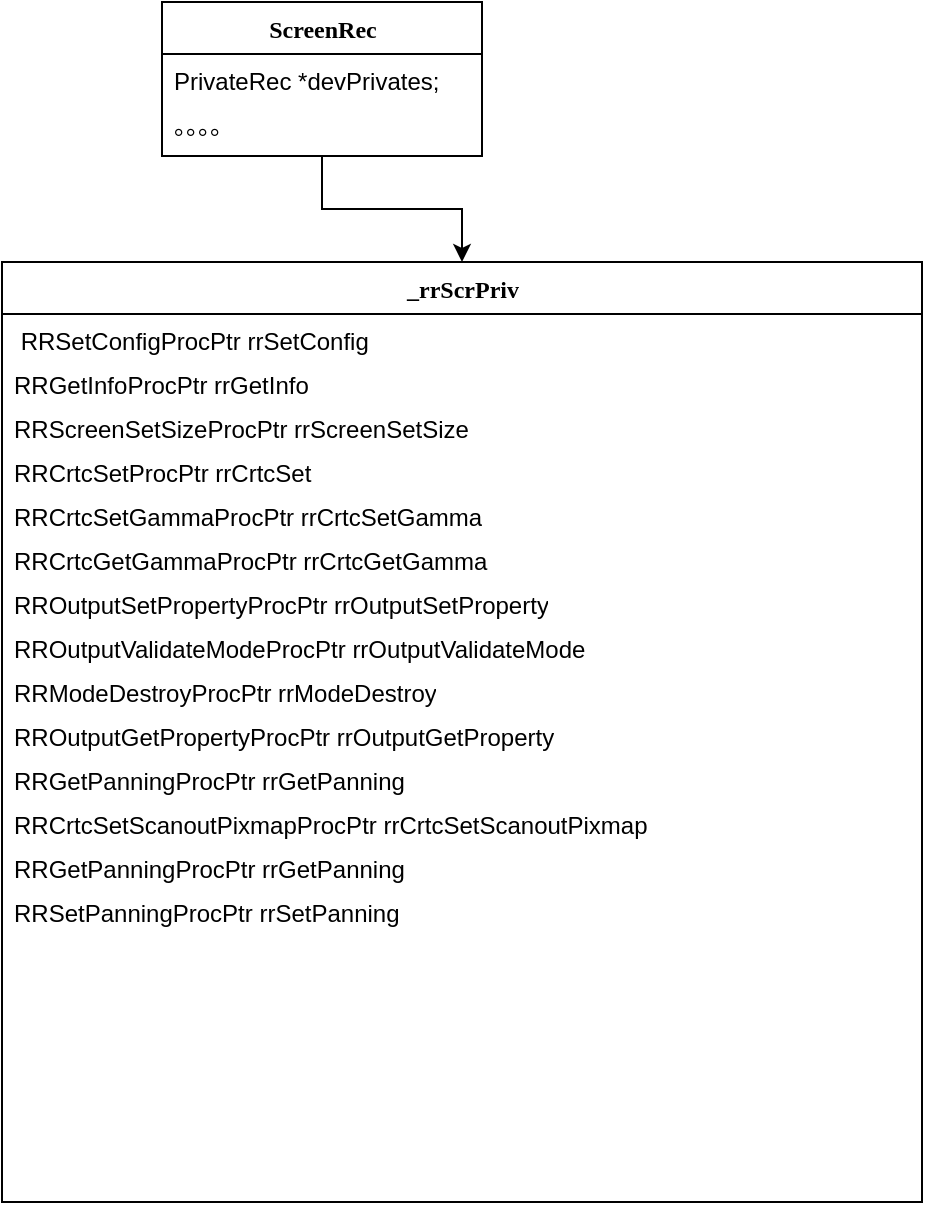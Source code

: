 <mxfile version="20.3.0" type="github">
  <diagram name="Page-1" id="9f46799a-70d6-7492-0946-bef42562c5a5">
    <mxGraphModel dx="1422" dy="736" grid="1" gridSize="10" guides="1" tooltips="1" connect="1" arrows="1" fold="1" page="1" pageScale="1" pageWidth="1100" pageHeight="850" background="none" math="0" shadow="0">
      <root>
        <mxCell id="0" />
        <mxCell id="1" parent="0" />
        <mxCell id="ifsH5CPKWIjFdErkyUGp-15" value="" style="edgeStyle=orthogonalEdgeStyle;rounded=0;orthogonalLoop=1;jettySize=auto;html=1;" parent="1" source="78961159f06e98e8-17" target="ifsH5CPKWIjFdErkyUGp-12" edge="1">
          <mxGeometry relative="1" as="geometry" />
        </mxCell>
        <mxCell id="78961159f06e98e8-17" value="ScreenRec" style="swimlane;html=1;fontStyle=1;align=center;verticalAlign=top;childLayout=stackLayout;horizontal=1;startSize=26;horizontalStack=0;resizeParent=1;resizeLast=0;collapsible=1;marginBottom=0;swimlaneFillColor=#ffffff;rounded=0;shadow=0;comic=0;labelBackgroundColor=none;strokeWidth=1;fillColor=none;fontFamily=Verdana;fontSize=12" parent="1" vertex="1">
          <mxGeometry x="160" y="50" width="160" height="77" as="geometry">
            <mxRectangle x="90" y="83" width="100" height="30" as="alternateBounds" />
          </mxGeometry>
        </mxCell>
        <mxCell id="H6uiesWC6OOMEWxVu0ya-1" value="PrivateRec *devPrivates;" style="text;html=1;strokeColor=none;fillColor=none;align=left;verticalAlign=top;spacingLeft=4;spacingRight=4;whiteSpace=wrap;overflow=hidden;rotatable=0;points=[[0,0.5],[1,0.5]];portConstraint=eastwest;" parent="78961159f06e98e8-17" vertex="1">
          <mxGeometry y="26" width="160" height="22" as="geometry" />
        </mxCell>
        <mxCell id="H6uiesWC6OOMEWxVu0ya-2" value="。。。。" style="text;html=1;strokeColor=none;fillColor=none;align=left;verticalAlign=top;spacingLeft=4;spacingRight=4;whiteSpace=wrap;overflow=hidden;rotatable=0;points=[[0,0.5],[1,0.5]];portConstraint=eastwest;" parent="78961159f06e98e8-17" vertex="1">
          <mxGeometry y="48" width="160" height="22" as="geometry" />
        </mxCell>
        <mxCell id="ifsH5CPKWIjFdErkyUGp-12" value="_rrScrPriv" style="swimlane;html=1;fontStyle=1;align=center;verticalAlign=top;childLayout=stackLayout;horizontal=1;startSize=26;horizontalStack=0;resizeParent=1;resizeLast=0;collapsible=1;marginBottom=0;swimlaneFillColor=#ffffff;rounded=0;shadow=0;comic=0;labelBackgroundColor=none;strokeWidth=1;fillColor=none;fontFamily=Verdana;fontSize=12" parent="1" vertex="1">
          <mxGeometry x="80" y="180" width="460" height="470" as="geometry">
            <mxRectangle x="90" y="83" width="100" height="30" as="alternateBounds" />
          </mxGeometry>
        </mxCell>
        <mxCell id="ifsH5CPKWIjFdErkyUGp-13" value="&amp;nbsp;RRSetConfigProcPtr rrSetConfig" style="text;html=1;strokeColor=none;fillColor=none;align=left;verticalAlign=top;spacingLeft=4;spacingRight=4;whiteSpace=wrap;overflow=hidden;rotatable=0;points=[[0,0.5],[1,0.5]];portConstraint=eastwest;" parent="ifsH5CPKWIjFdErkyUGp-12" vertex="1">
          <mxGeometry y="26" width="460" height="22" as="geometry" />
        </mxCell>
        <mxCell id="ifsH5CPKWIjFdErkyUGp-18" value="RRGetInfoProcPtr rrGetInfo" style="text;html=1;strokeColor=none;fillColor=none;align=left;verticalAlign=top;spacingLeft=4;spacingRight=4;whiteSpace=wrap;overflow=hidden;rotatable=0;points=[[0,0.5],[1,0.5]];portConstraint=eastwest;" parent="ifsH5CPKWIjFdErkyUGp-12" vertex="1">
          <mxGeometry y="48" width="460" height="22" as="geometry" />
        </mxCell>
        <mxCell id="ifsH5CPKWIjFdErkyUGp-19" value="RRScreenSetSizeProcPtr rrScreenSetSize" style="text;html=1;strokeColor=none;fillColor=none;align=left;verticalAlign=top;spacingLeft=4;spacingRight=4;whiteSpace=wrap;overflow=hidden;rotatable=0;points=[[0,0.5],[1,0.5]];portConstraint=eastwest;" parent="ifsH5CPKWIjFdErkyUGp-12" vertex="1">
          <mxGeometry y="70" width="460" height="22" as="geometry" />
        </mxCell>
        <mxCell id="ifsH5CPKWIjFdErkyUGp-20" value="RRCrtcSetProcPtr rrCrtcSet" style="text;html=1;strokeColor=none;fillColor=none;align=left;verticalAlign=top;spacingLeft=4;spacingRight=4;whiteSpace=wrap;overflow=hidden;rotatable=0;points=[[0,0.5],[1,0.5]];portConstraint=eastwest;" parent="ifsH5CPKWIjFdErkyUGp-12" vertex="1">
          <mxGeometry y="92" width="460" height="22" as="geometry" />
        </mxCell>
        <mxCell id="ifsH5CPKWIjFdErkyUGp-21" value="RRCrtcSetGammaProcPtr rrCrtcSetGamma" style="text;html=1;strokeColor=none;fillColor=none;align=left;verticalAlign=top;spacingLeft=4;spacingRight=4;whiteSpace=wrap;overflow=hidden;rotatable=0;points=[[0,0.5],[1,0.5]];portConstraint=eastwest;" parent="ifsH5CPKWIjFdErkyUGp-12" vertex="1">
          <mxGeometry y="114" width="460" height="22" as="geometry" />
        </mxCell>
        <mxCell id="ifsH5CPKWIjFdErkyUGp-22" value="RRCrtcGetGammaProcPtr rrCrtcGetGamma" style="text;html=1;strokeColor=none;fillColor=none;align=left;verticalAlign=top;spacingLeft=4;spacingRight=4;whiteSpace=wrap;overflow=hidden;rotatable=0;points=[[0,0.5],[1,0.5]];portConstraint=eastwest;" parent="ifsH5CPKWIjFdErkyUGp-12" vertex="1">
          <mxGeometry y="136" width="460" height="22" as="geometry" />
        </mxCell>
        <mxCell id="ifsH5CPKWIjFdErkyUGp-23" value="RROutputSetPropertyProcPtr rrOutputSetProperty" style="text;html=1;strokeColor=none;fillColor=none;align=left;verticalAlign=top;spacingLeft=4;spacingRight=4;whiteSpace=wrap;overflow=hidden;rotatable=0;points=[[0,0.5],[1,0.5]];portConstraint=eastwest;" parent="ifsH5CPKWIjFdErkyUGp-12" vertex="1">
          <mxGeometry y="158" width="460" height="22" as="geometry" />
        </mxCell>
        <mxCell id="ifsH5CPKWIjFdErkyUGp-24" value="RROutputValidateModeProcPtr rrOutputValidateMode" style="text;html=1;strokeColor=none;fillColor=none;align=left;verticalAlign=top;spacingLeft=4;spacingRight=4;whiteSpace=wrap;overflow=hidden;rotatable=0;points=[[0,0.5],[1,0.5]];portConstraint=eastwest;" parent="ifsH5CPKWIjFdErkyUGp-12" vertex="1">
          <mxGeometry y="180" width="460" height="22" as="geometry" />
        </mxCell>
        <mxCell id="ifsH5CPKWIjFdErkyUGp-25" value="RRModeDestroyProcPtr rrModeDestroy" style="text;html=1;strokeColor=none;fillColor=none;align=left;verticalAlign=top;spacingLeft=4;spacingRight=4;whiteSpace=wrap;overflow=hidden;rotatable=0;points=[[0,0.5],[1,0.5]];portConstraint=eastwest;" parent="ifsH5CPKWIjFdErkyUGp-12" vertex="1">
          <mxGeometry y="202" width="460" height="22" as="geometry" />
        </mxCell>
        <mxCell id="ifsH5CPKWIjFdErkyUGp-26" value="RROutputGetPropertyProcPtr rrOutputGetProperty" style="text;html=1;strokeColor=none;fillColor=none;align=left;verticalAlign=top;spacingLeft=4;spacingRight=4;whiteSpace=wrap;overflow=hidden;rotatable=0;points=[[0,0.5],[1,0.5]];portConstraint=eastwest;" parent="ifsH5CPKWIjFdErkyUGp-12" vertex="1">
          <mxGeometry y="224" width="460" height="22" as="geometry" />
        </mxCell>
        <mxCell id="ifsH5CPKWIjFdErkyUGp-27" value="RRGetPanningProcPtr rrGetPanning" style="text;html=1;strokeColor=none;fillColor=none;align=left;verticalAlign=top;spacingLeft=4;spacingRight=4;whiteSpace=wrap;overflow=hidden;rotatable=0;points=[[0,0.5],[1,0.5]];portConstraint=eastwest;" parent="ifsH5CPKWIjFdErkyUGp-12" vertex="1">
          <mxGeometry y="246" width="460" height="22" as="geometry" />
        </mxCell>
        <mxCell id="ifsH5CPKWIjFdErkyUGp-28" value="RRCrtcSetScanoutPixmapProcPtr rrCrtcSetScanoutPixmap" style="text;html=1;strokeColor=none;fillColor=none;align=left;verticalAlign=top;spacingLeft=4;spacingRight=4;whiteSpace=wrap;overflow=hidden;rotatable=0;points=[[0,0.5],[1,0.5]];portConstraint=eastwest;" parent="ifsH5CPKWIjFdErkyUGp-12" vertex="1">
          <mxGeometry y="268" width="460" height="22" as="geometry" />
        </mxCell>
        <mxCell id="ifsH5CPKWIjFdErkyUGp-29" value="RRGetPanningProcPtr rrGetPanning" style="text;html=1;strokeColor=none;fillColor=none;align=left;verticalAlign=top;spacingLeft=4;spacingRight=4;whiteSpace=wrap;overflow=hidden;rotatable=0;points=[[0,0.5],[1,0.5]];portConstraint=eastwest;" parent="ifsH5CPKWIjFdErkyUGp-12" vertex="1">
          <mxGeometry y="290" width="460" height="22" as="geometry" />
        </mxCell>
        <mxCell id="ifsH5CPKWIjFdErkyUGp-30" value="RRSetPanningProcPtr rrSetPanning" style="text;html=1;strokeColor=none;fillColor=none;align=left;verticalAlign=top;spacingLeft=4;spacingRight=4;whiteSpace=wrap;overflow=hidden;rotatable=0;points=[[0,0.5],[1,0.5]];portConstraint=eastwest;" parent="ifsH5CPKWIjFdErkyUGp-12" vertex="1">
          <mxGeometry y="312" width="460" height="22" as="geometry" />
        </mxCell>
      </root>
    </mxGraphModel>
  </diagram>
</mxfile>
